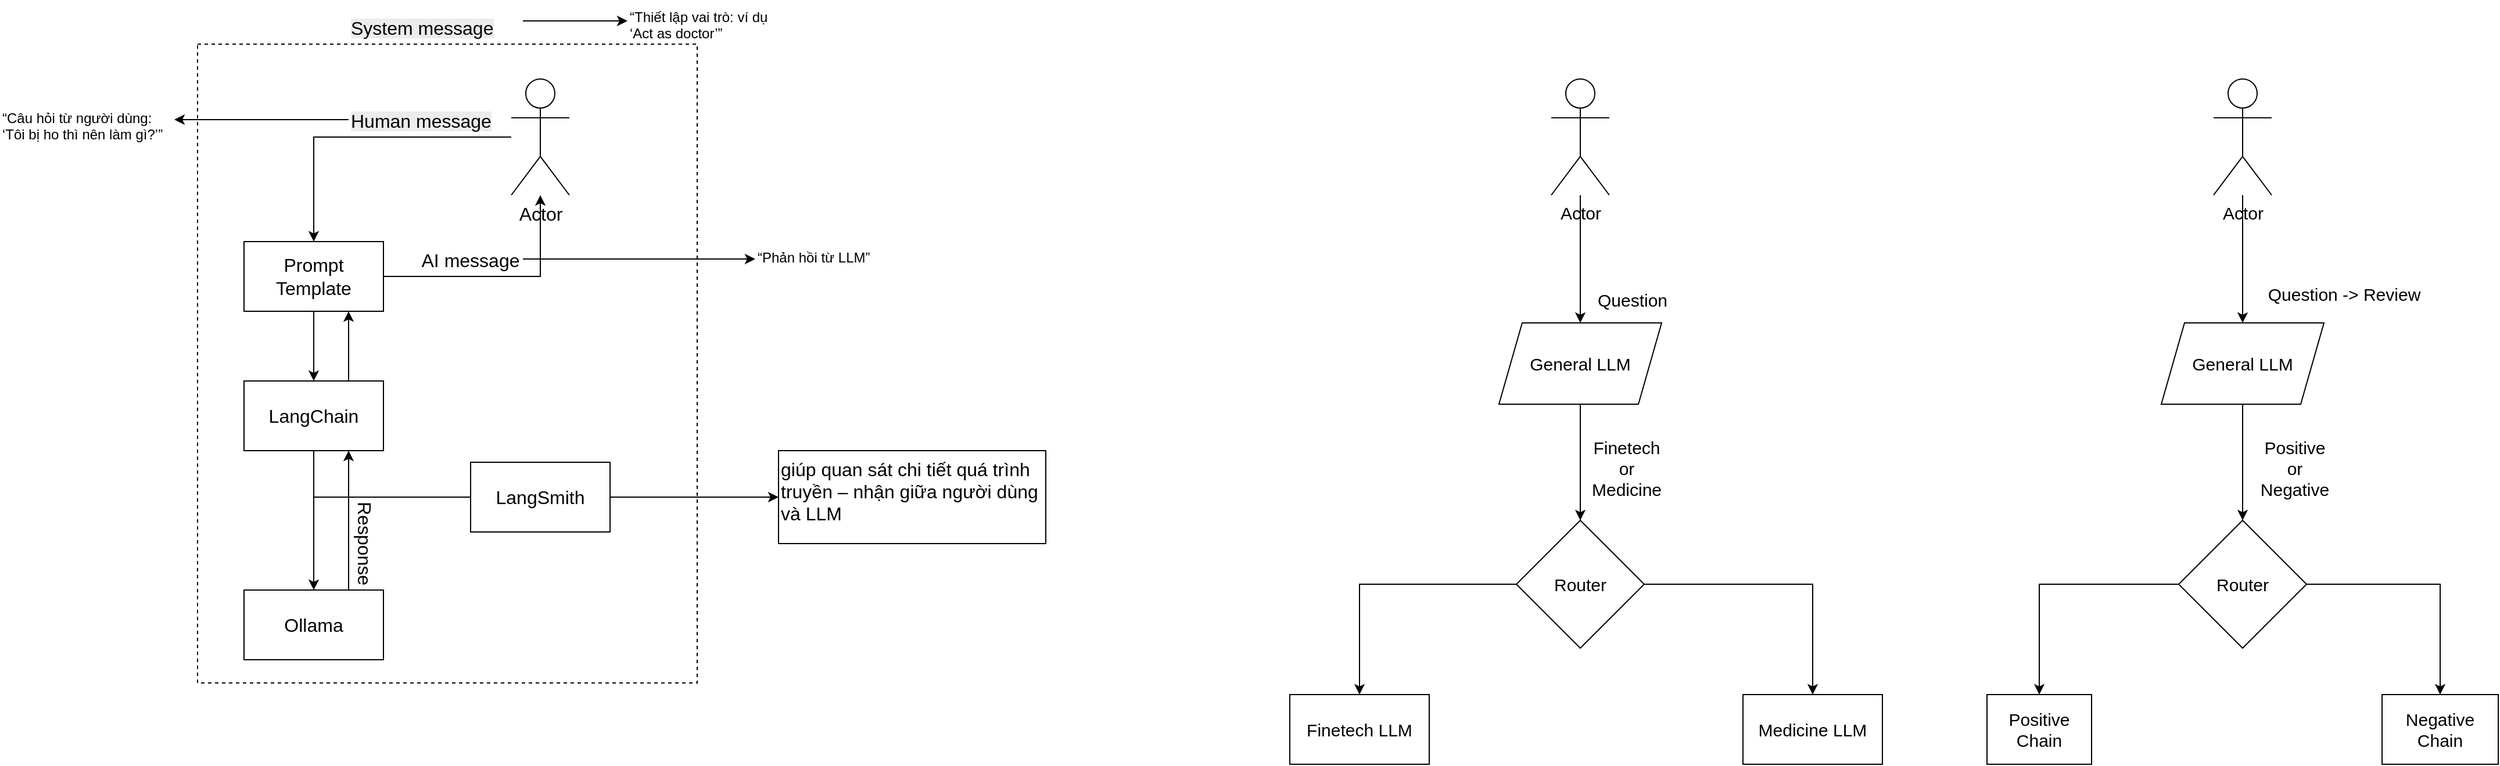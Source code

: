 <mxfile version="28.0.4">
  <diagram name="Page-1" id="-KXkkzOOEYlL0kXJ-rws">
    <mxGraphModel dx="1892" dy="1750" grid="1" gridSize="10" guides="1" tooltips="1" connect="1" arrows="1" fold="1" page="1" pageScale="1" pageWidth="850" pageHeight="1100" math="0" shadow="0">
      <root>
        <mxCell id="0" />
        <mxCell id="1" parent="0" />
        <mxCell id="09kLHX5YUNb4B7QEoUPO-28" value="" style="rounded=0;whiteSpace=wrap;html=1;dashed=1;shadow=0;glass=0;fillColor=none;fontSize=16;" parent="1" vertex="1">
          <mxGeometry x="-20" width="430" height="550" as="geometry" />
        </mxCell>
        <mxCell id="09kLHX5YUNb4B7QEoUPO-6" style="edgeStyle=orthogonalEdgeStyle;rounded=0;orthogonalLoop=1;jettySize=auto;html=1;fontSize=16;" parent="1" source="09kLHX5YUNb4B7QEoUPO-1" target="09kLHX5YUNb4B7QEoUPO-5" edge="1">
          <mxGeometry relative="1" as="geometry" />
        </mxCell>
        <mxCell id="09kLHX5YUNb4B7QEoUPO-24" style="edgeStyle=orthogonalEdgeStyle;rounded=0;orthogonalLoop=1;jettySize=auto;html=1;exitX=0.75;exitY=0;exitDx=0;exitDy=0;entryX=0.75;entryY=1;entryDx=0;entryDy=0;fontSize=16;" parent="1" source="09kLHX5YUNb4B7QEoUPO-1" target="09kLHX5YUNb4B7QEoUPO-15" edge="1">
          <mxGeometry relative="1" as="geometry" />
        </mxCell>
        <mxCell id="09kLHX5YUNb4B7QEoUPO-1" value="LangChain" style="rounded=0;whiteSpace=wrap;html=1;fontSize=16;" parent="1" vertex="1">
          <mxGeometry x="20" y="290" width="120" height="60" as="geometry" />
        </mxCell>
        <mxCell id="09kLHX5YUNb4B7QEoUPO-7" style="edgeStyle=orthogonalEdgeStyle;rounded=0;orthogonalLoop=1;jettySize=auto;html=1;entryX=0.5;entryY=0;entryDx=0;entryDy=0;fontSize=16;" parent="1" source="09kLHX5YUNb4B7QEoUPO-2" target="09kLHX5YUNb4B7QEoUPO-15" edge="1">
          <mxGeometry relative="1" as="geometry">
            <mxPoint x="320" y="150" as="targetPoint" />
          </mxGeometry>
        </mxCell>
        <mxCell id="09kLHX5YUNb4B7QEoUPO-2" value="Actor" style="shape=umlActor;verticalLabelPosition=bottom;verticalAlign=top;html=1;outlineConnect=0;fontSize=16;" parent="1" vertex="1">
          <mxGeometry x="250" y="30" width="50" height="100" as="geometry" />
        </mxCell>
        <mxCell id="09kLHX5YUNb4B7QEoUPO-5" value="Ollama" style="rounded=0;whiteSpace=wrap;html=1;fontSize=16;" parent="1" vertex="1">
          <mxGeometry x="20" y="470" width="120" height="60" as="geometry" />
        </mxCell>
        <mxCell id="09kLHX5YUNb4B7QEoUPO-31" style="edgeStyle=orthogonalEdgeStyle;rounded=0;orthogonalLoop=1;jettySize=auto;html=1;exitX=1;exitY=0.5;exitDx=0;exitDy=0;entryX=0;entryY=0.5;entryDx=0;entryDy=0;" parent="1" source="09kLHX5YUNb4B7QEoUPO-11" target="09kLHX5YUNb4B7QEoUPO-30" edge="1">
          <mxGeometry relative="1" as="geometry" />
        </mxCell>
        <mxCell id="09kLHX5YUNb4B7QEoUPO-11" value="LangSmith" style="rounded=0;whiteSpace=wrap;html=1;fontSize=16;" parent="1" vertex="1">
          <mxGeometry x="215" y="360" width="120" height="60" as="geometry" />
        </mxCell>
        <mxCell id="09kLHX5YUNb4B7QEoUPO-12" value="" style="endArrow=none;html=1;rounded=0;entryX=0;entryY=0.5;entryDx=0;entryDy=0;fontSize=16;" parent="1" target="09kLHX5YUNb4B7QEoUPO-11" edge="1">
          <mxGeometry width="50" height="50" relative="1" as="geometry">
            <mxPoint x="80" y="390" as="sourcePoint" />
            <mxPoint x="345" y="460" as="targetPoint" />
          </mxGeometry>
        </mxCell>
        <mxCell id="09kLHX5YUNb4B7QEoUPO-17" style="edgeStyle=orthogonalEdgeStyle;rounded=0;orthogonalLoop=1;jettySize=auto;html=1;entryX=0.5;entryY=0;entryDx=0;entryDy=0;fontSize=16;" parent="1" source="09kLHX5YUNb4B7QEoUPO-15" target="09kLHX5YUNb4B7QEoUPO-1" edge="1">
          <mxGeometry relative="1" as="geometry" />
        </mxCell>
        <mxCell id="09kLHX5YUNb4B7QEoUPO-26" style="edgeStyle=orthogonalEdgeStyle;rounded=0;orthogonalLoop=1;jettySize=auto;html=1;exitX=1;exitY=0.5;exitDx=0;exitDy=0;fontSize=16;" parent="1" source="09kLHX5YUNb4B7QEoUPO-15" target="09kLHX5YUNb4B7QEoUPO-2" edge="1">
          <mxGeometry relative="1" as="geometry" />
        </mxCell>
        <mxCell id="09kLHX5YUNb4B7QEoUPO-15" value="Prompt Template" style="rounded=0;whiteSpace=wrap;html=1;fontSize=16;" parent="1" vertex="1">
          <mxGeometry x="20" y="170" width="120" height="60" as="geometry" />
        </mxCell>
        <mxCell id="09kLHX5YUNb4B7QEoUPO-36" style="edgeStyle=orthogonalEdgeStyle;rounded=0;orthogonalLoop=1;jettySize=auto;html=1;entryX=0;entryY=0.5;entryDx=0;entryDy=0;" parent="1" source="09kLHX5YUNb4B7QEoUPO-18" target="09kLHX5YUNb4B7QEoUPO-37" edge="1">
          <mxGeometry relative="1" as="geometry">
            <mxPoint x="450" y="185" as="targetPoint" />
          </mxGeometry>
        </mxCell>
        <mxCell id="09kLHX5YUNb4B7QEoUPO-18" value="AI message" style="text;whiteSpace=wrap;html=1;align=center;rotation=0;fontSize=16;" parent="1" vertex="1">
          <mxGeometry x="170" y="170" width="90" height="30" as="geometry" />
        </mxCell>
        <mxCell id="09kLHX5YUNb4B7QEoUPO-21" style="edgeStyle=orthogonalEdgeStyle;rounded=0;orthogonalLoop=1;jettySize=auto;html=1;entryX=0.75;entryY=1;entryDx=0;entryDy=0;exitX=0.75;exitY=0;exitDx=0;exitDy=0;fontSize=16;" parent="1" source="09kLHX5YUNb4B7QEoUPO-5" target="09kLHX5YUNb4B7QEoUPO-1" edge="1">
          <mxGeometry relative="1" as="geometry">
            <mxPoint x="260" y="460" as="sourcePoint" />
            <mxPoint x="260" y="520" as="targetPoint" />
          </mxGeometry>
        </mxCell>
        <mxCell id="09kLHX5YUNb4B7QEoUPO-34" style="edgeStyle=orthogonalEdgeStyle;rounded=0;orthogonalLoop=1;jettySize=auto;html=1;entryX=1;entryY=0.5;entryDx=0;entryDy=0;" parent="1" source="09kLHX5YUNb4B7QEoUPO-22" target="09kLHX5YUNb4B7QEoUPO-35" edge="1">
          <mxGeometry relative="1" as="geometry">
            <mxPoint x="-50" y="120" as="targetPoint" />
          </mxGeometry>
        </mxCell>
        <mxCell id="09kLHX5YUNb4B7QEoUPO-22" value="&lt;span style=&quot;color: rgb(0, 0, 0); font-family: Helvetica; font-style: normal; font-variant-ligatures: normal; font-variant-caps: normal; font-weight: 400; letter-spacing: normal; orphans: 2; text-align: center; text-indent: 0px; text-transform: none; widows: 2; word-spacing: 0px; -webkit-text-stroke-width: 0px; white-space: normal; background-color: rgb(236, 236, 236); text-decoration-thickness: initial; text-decoration-style: initial; text-decoration-color: initial; float: none; display: inline !important;&quot;&gt;Human message&lt;/span&gt;" style="text;whiteSpace=wrap;html=1;fontSize=16;" parent="1" vertex="1">
          <mxGeometry x="110" y="50" width="130" height="30" as="geometry" />
        </mxCell>
        <mxCell id="09kLHX5YUNb4B7QEoUPO-23" value="Response" style="text;whiteSpace=wrap;html=1;align=center;rotation=90;fontSize=16;" parent="1" vertex="1">
          <mxGeometry x="95" y="415" width="60" height="30" as="geometry" />
        </mxCell>
        <mxCell id="09kLHX5YUNb4B7QEoUPO-32" style="edgeStyle=orthogonalEdgeStyle;rounded=0;orthogonalLoop=1;jettySize=auto;html=1;entryX=0;entryY=0.5;entryDx=0;entryDy=0;" parent="1" source="09kLHX5YUNb4B7QEoUPO-29" target="09kLHX5YUNb4B7QEoUPO-33" edge="1">
          <mxGeometry relative="1" as="geometry">
            <mxPoint x="340" y="-20" as="targetPoint" />
          </mxGeometry>
        </mxCell>
        <mxCell id="09kLHX5YUNb4B7QEoUPO-29" value="&lt;span style=&quot;color: rgb(0, 0, 0); font-family: Helvetica; font-style: normal; font-variant-ligatures: normal; font-variant-caps: normal; font-weight: 400; letter-spacing: normal; orphans: 2; text-align: center; text-indent: 0px; text-transform: none; widows: 2; word-spacing: 0px; -webkit-text-stroke-width: 0px; white-space: normal; background-color: rgb(236, 236, 236); text-decoration-thickness: initial; text-decoration-style: initial; text-decoration-color: initial; float: none; display: inline !important;&quot;&gt;&lt;font&gt;System message&lt;/font&gt;&lt;/span&gt;" style="text;whiteSpace=wrap;html=1;fontSize=16;" parent="1" vertex="1">
          <mxGeometry x="110" y="-30" width="150" height="20" as="geometry" />
        </mxCell>
        <mxCell id="09kLHX5YUNb4B7QEoUPO-30" value="&lt;font style=&quot;font-size: 16px;&quot;&gt;giúp quan sát chi tiết quá trình truyền – nhận giữa người dùng và LLM&lt;/font&gt;" style="text;whiteSpace=wrap;html=1;fillColor=default;strokeColor=default;" parent="1" vertex="1">
          <mxGeometry x="480" y="350" width="230" height="80" as="geometry" />
        </mxCell>
        <mxCell id="09kLHX5YUNb4B7QEoUPO-33" value="“Thiết lập vai trò: ví dụ ‘Act as doctor’”" style="text;whiteSpace=wrap;html=1;" parent="1" vertex="1">
          <mxGeometry x="350" y="-37.5" width="130" height="35" as="geometry" />
        </mxCell>
        <mxCell id="09kLHX5YUNb4B7QEoUPO-35" value="“Câu hỏi từ người dùng: ‘Tôi bị ho thì nên làm gì?’”" style="text;whiteSpace=wrap;html=1;" parent="1" vertex="1">
          <mxGeometry x="-190" y="50" width="150" height="30" as="geometry" />
        </mxCell>
        <mxCell id="09kLHX5YUNb4B7QEoUPO-37" value="“Phản hồi từ LLM”" style="text;whiteSpace=wrap;html=1;" parent="1" vertex="1">
          <mxGeometry x="460" y="170" width="100" height="30" as="geometry" />
        </mxCell>
        <mxCell id="tD2ICSkboSZ-bijwQywd-5" style="edgeStyle=orthogonalEdgeStyle;rounded=0;orthogonalLoop=1;jettySize=auto;html=1;entryX=0.5;entryY=0;entryDx=0;entryDy=0;fontSize=15;" parent="1" source="tD2ICSkboSZ-bijwQywd-3" target="tD2ICSkboSZ-bijwQywd-4" edge="1">
          <mxGeometry relative="1" as="geometry" />
        </mxCell>
        <mxCell id="tD2ICSkboSZ-bijwQywd-3" value="Actor" style="shape=umlActor;verticalLabelPosition=bottom;verticalAlign=top;html=1;outlineConnect=0;fontSize=15;" parent="1" vertex="1">
          <mxGeometry x="1145" y="30" width="50" height="100" as="geometry" />
        </mxCell>
        <mxCell id="tD2ICSkboSZ-bijwQywd-9" value="" style="edgeStyle=orthogonalEdgeStyle;rounded=0;orthogonalLoop=1;jettySize=auto;html=1;" parent="1" source="tD2ICSkboSZ-bijwQywd-4" target="tD2ICSkboSZ-bijwQywd-8" edge="1">
          <mxGeometry relative="1" as="geometry" />
        </mxCell>
        <mxCell id="tD2ICSkboSZ-bijwQywd-4" value="General LLM" style="shape=parallelogram;perimeter=parallelogramPerimeter;whiteSpace=wrap;html=1;fixedSize=1;fontSize=15;" parent="1" vertex="1">
          <mxGeometry x="1100" y="240" width="140" height="70" as="geometry" />
        </mxCell>
        <mxCell id="tD2ICSkboSZ-bijwQywd-6" value="Question" style="text;html=1;align=center;verticalAlign=middle;whiteSpace=wrap;rounded=0;fontSize=15;" parent="1" vertex="1">
          <mxGeometry x="1185" y="205" width="60" height="30" as="geometry" />
        </mxCell>
        <mxCell id="tD2ICSkboSZ-bijwQywd-7" style="edgeStyle=orthogonalEdgeStyle;rounded=0;orthogonalLoop=1;jettySize=auto;html=1;exitX=0.5;exitY=1;exitDx=0;exitDy=0;" parent="1" source="tD2ICSkboSZ-bijwQywd-6" target="tD2ICSkboSZ-bijwQywd-6" edge="1">
          <mxGeometry relative="1" as="geometry" />
        </mxCell>
        <mxCell id="tD2ICSkboSZ-bijwQywd-11" value="" style="edgeStyle=orthogonalEdgeStyle;rounded=0;orthogonalLoop=1;jettySize=auto;html=1;" parent="1" source="tD2ICSkboSZ-bijwQywd-8" target="tD2ICSkboSZ-bijwQywd-10" edge="1">
          <mxGeometry relative="1" as="geometry" />
        </mxCell>
        <mxCell id="tD2ICSkboSZ-bijwQywd-13" value="" style="edgeStyle=orthogonalEdgeStyle;rounded=0;orthogonalLoop=1;jettySize=auto;html=1;" parent="1" source="tD2ICSkboSZ-bijwQywd-8" target="tD2ICSkboSZ-bijwQywd-12" edge="1">
          <mxGeometry relative="1" as="geometry" />
        </mxCell>
        <mxCell id="tD2ICSkboSZ-bijwQywd-8" value="Router" style="rhombus;whiteSpace=wrap;html=1;fontSize=15;" parent="1" vertex="1">
          <mxGeometry x="1115" y="410" width="110" height="110" as="geometry" />
        </mxCell>
        <mxCell id="tD2ICSkboSZ-bijwQywd-10" value="Medicine LLM" style="whiteSpace=wrap;html=1;fontSize=15;" parent="1" vertex="1">
          <mxGeometry x="1310" y="560" width="120" height="60" as="geometry" />
        </mxCell>
        <mxCell id="tD2ICSkboSZ-bijwQywd-12" value="Finetech LLM" style="whiteSpace=wrap;html=1;fontSize=15;" parent="1" vertex="1">
          <mxGeometry x="920" y="560" width="120" height="60" as="geometry" />
        </mxCell>
        <mxCell id="tD2ICSkboSZ-bijwQywd-14" value="Finetech or Medicine" style="text;html=1;align=center;verticalAlign=middle;whiteSpace=wrap;rounded=0;fontSize=15;" parent="1" vertex="1">
          <mxGeometry x="1180" y="350" width="60" height="30" as="geometry" />
        </mxCell>
        <mxCell id="tD2ICSkboSZ-bijwQywd-15" style="edgeStyle=orthogonalEdgeStyle;rounded=0;orthogonalLoop=1;jettySize=auto;html=1;entryX=0.5;entryY=0;entryDx=0;entryDy=0;fontSize=15;" parent="1" source="tD2ICSkboSZ-bijwQywd-16" target="tD2ICSkboSZ-bijwQywd-18" edge="1">
          <mxGeometry relative="1" as="geometry" />
        </mxCell>
        <mxCell id="tD2ICSkboSZ-bijwQywd-16" value="Actor" style="shape=umlActor;verticalLabelPosition=bottom;verticalAlign=top;html=1;outlineConnect=0;fontSize=15;" parent="1" vertex="1">
          <mxGeometry x="1715" y="30" width="50" height="100" as="geometry" />
        </mxCell>
        <mxCell id="tD2ICSkboSZ-bijwQywd-17" value="" style="edgeStyle=orthogonalEdgeStyle;rounded=0;orthogonalLoop=1;jettySize=auto;html=1;" parent="1" source="tD2ICSkboSZ-bijwQywd-18" target="tD2ICSkboSZ-bijwQywd-23" edge="1">
          <mxGeometry relative="1" as="geometry" />
        </mxCell>
        <mxCell id="tD2ICSkboSZ-bijwQywd-18" value="General LLM" style="shape=parallelogram;perimeter=parallelogramPerimeter;whiteSpace=wrap;html=1;fixedSize=1;fontSize=15;" parent="1" vertex="1">
          <mxGeometry x="1670" y="240" width="140" height="70" as="geometry" />
        </mxCell>
        <mxCell id="tD2ICSkboSZ-bijwQywd-19" value="Question -&amp;gt; Review" style="text;html=1;align=center;verticalAlign=middle;whiteSpace=wrap;rounded=0;fontSize=15;" parent="1" vertex="1">
          <mxGeometry x="1750" y="200" width="155" height="30" as="geometry" />
        </mxCell>
        <mxCell id="tD2ICSkboSZ-bijwQywd-20" style="edgeStyle=orthogonalEdgeStyle;rounded=0;orthogonalLoop=1;jettySize=auto;html=1;exitX=0.5;exitY=1;exitDx=0;exitDy=0;" parent="1" source="tD2ICSkboSZ-bijwQywd-19" target="tD2ICSkboSZ-bijwQywd-19" edge="1">
          <mxGeometry relative="1" as="geometry" />
        </mxCell>
        <mxCell id="tD2ICSkboSZ-bijwQywd-21" value="" style="edgeStyle=orthogonalEdgeStyle;rounded=0;orthogonalLoop=1;jettySize=auto;html=1;" parent="1" source="tD2ICSkboSZ-bijwQywd-23" target="tD2ICSkboSZ-bijwQywd-24" edge="1">
          <mxGeometry relative="1" as="geometry" />
        </mxCell>
        <mxCell id="tD2ICSkboSZ-bijwQywd-22" value="" style="edgeStyle=orthogonalEdgeStyle;rounded=0;orthogonalLoop=1;jettySize=auto;html=1;" parent="1" source="tD2ICSkboSZ-bijwQywd-23" target="tD2ICSkboSZ-bijwQywd-25" edge="1">
          <mxGeometry relative="1" as="geometry" />
        </mxCell>
        <mxCell id="tD2ICSkboSZ-bijwQywd-23" value="Router" style="rhombus;whiteSpace=wrap;html=1;fontSize=15;" parent="1" vertex="1">
          <mxGeometry x="1685" y="410" width="110" height="110" as="geometry" />
        </mxCell>
        <mxCell id="tD2ICSkboSZ-bijwQywd-24" value="Negative Chain" style="whiteSpace=wrap;html=1;fontSize=15;" parent="1" vertex="1">
          <mxGeometry x="1860" y="560" width="100" height="60" as="geometry" />
        </mxCell>
        <mxCell id="tD2ICSkboSZ-bijwQywd-25" value="Positive Chain" style="whiteSpace=wrap;html=1;fontSize=15;" parent="1" vertex="1">
          <mxGeometry x="1520" y="560" width="90" height="60" as="geometry" />
        </mxCell>
        <mxCell id="tD2ICSkboSZ-bijwQywd-26" value="Positive or Negative" style="text;html=1;align=center;verticalAlign=middle;whiteSpace=wrap;rounded=0;fontSize=15;" parent="1" vertex="1">
          <mxGeometry x="1750" y="350" width="70" height="30" as="geometry" />
        </mxCell>
      </root>
    </mxGraphModel>
  </diagram>
</mxfile>
